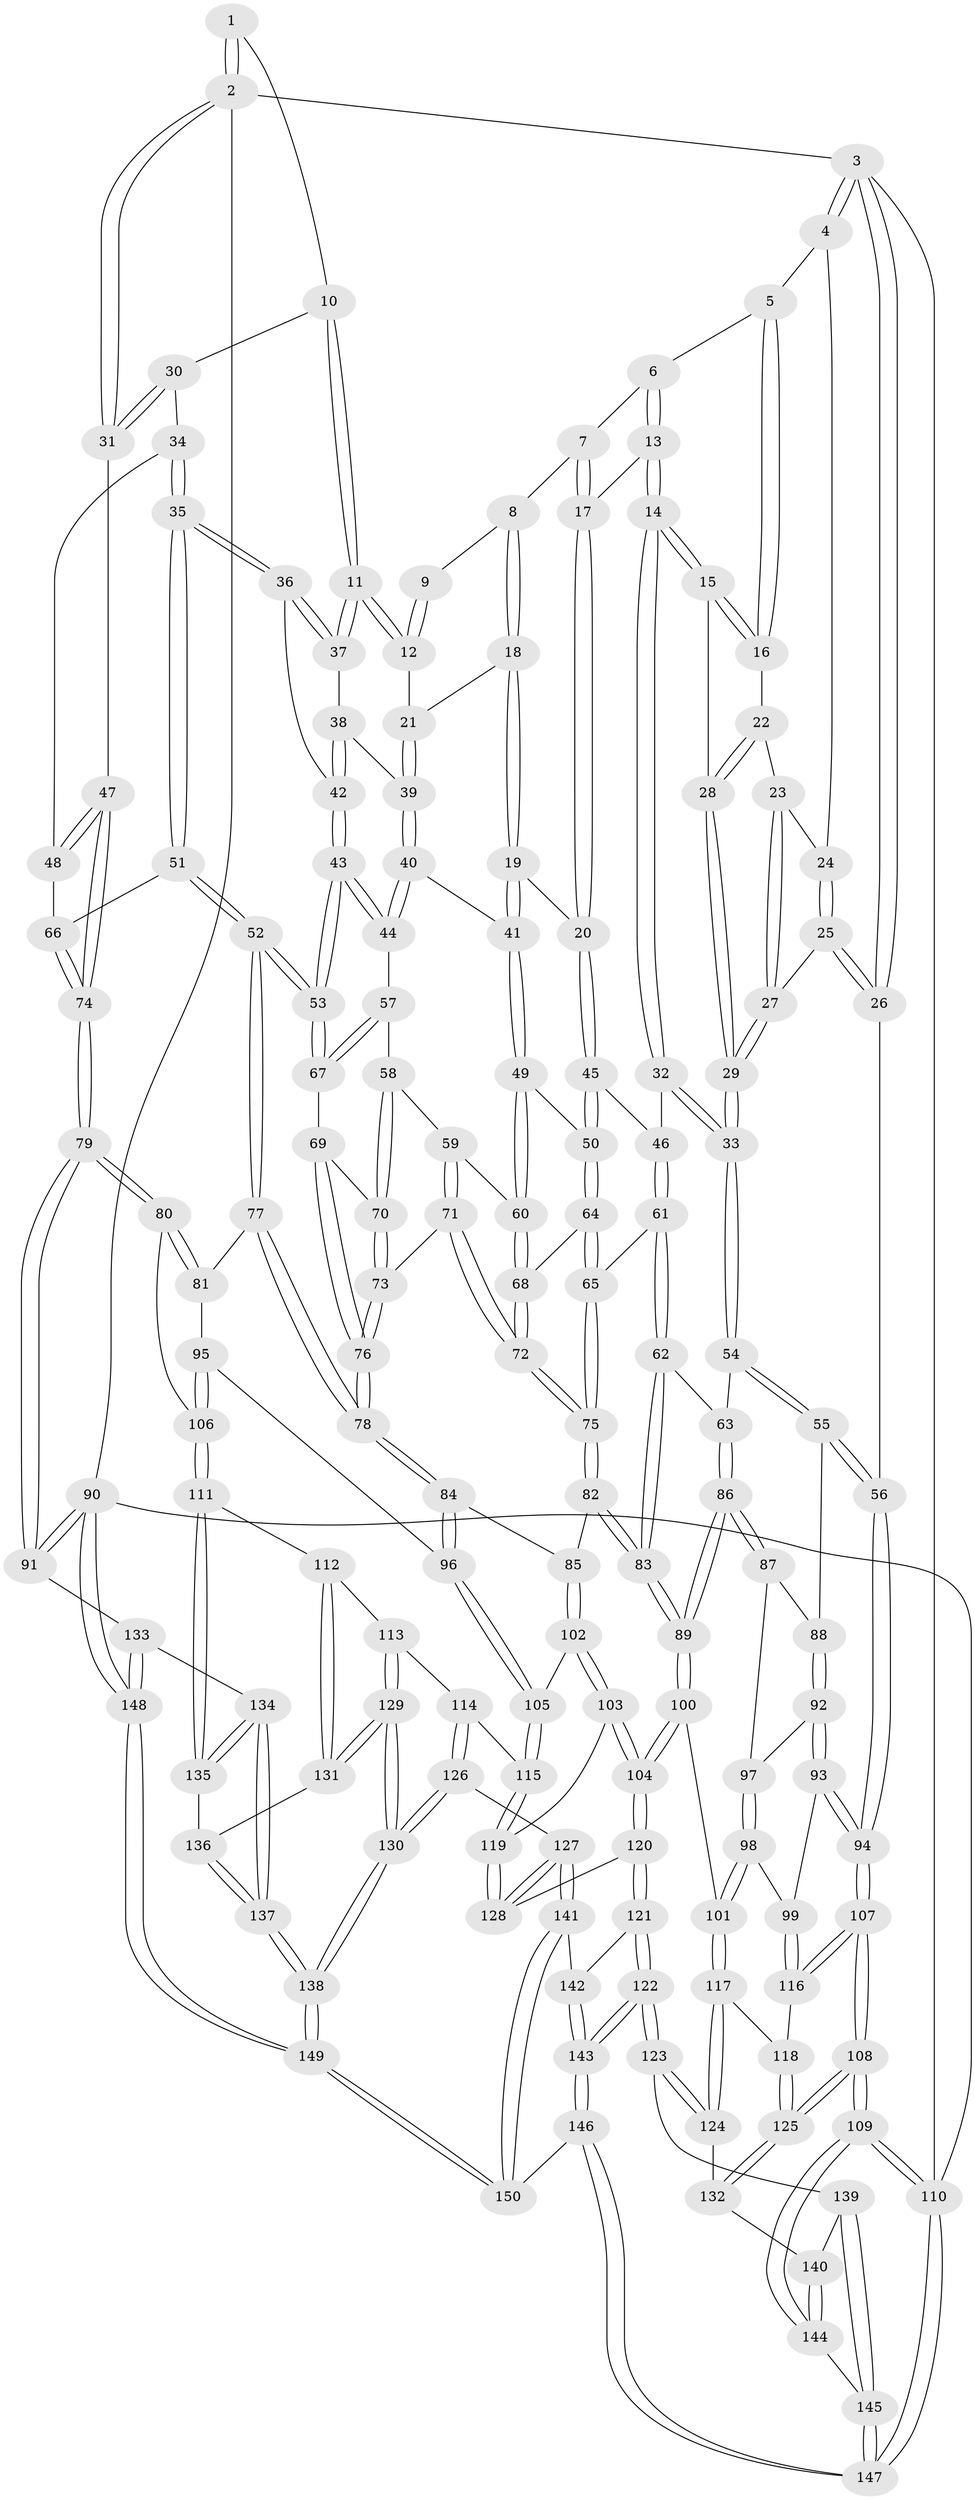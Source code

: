 // Generated by graph-tools (version 1.1) at 2025/16/03/09/25 04:16:56]
// undirected, 150 vertices, 372 edges
graph export_dot {
graph [start="1"]
  node [color=gray90,style=filled];
  1 [pos="+0.8406598088637314+0"];
  2 [pos="+1+0"];
  3 [pos="+0+0"];
  4 [pos="+0.029378064462459722+0"];
  5 [pos="+0.15422427091607013+0"];
  6 [pos="+0.34718990356058+0"];
  7 [pos="+0.47351816381564243+0"];
  8 [pos="+0.5018950517832658+0"];
  9 [pos="+0.7644554544044071+0"];
  10 [pos="+0.864644291232627+0.061672173591479904"];
  11 [pos="+0.7906006017008237+0.12780490155433263"];
  12 [pos="+0.717694662889074+0.024543938427888073"];
  13 [pos="+0.3171248437454105+0.11750445713351569"];
  14 [pos="+0.2825895446357475+0.12412479127365406"];
  15 [pos="+0.24615163737905116+0.06445261875282496"];
  16 [pos="+0.20995631201532738+0"];
  17 [pos="+0.35366272544209376+0.11841370280328838"];
  18 [pos="+0.5439650757245342+0.09010082683180552"];
  19 [pos="+0.4752203505582106+0.14603791706272465"];
  20 [pos="+0.41341970490918195+0.14244306847151336"];
  21 [pos="+0.570501196199864+0.09836128108357697"];
  22 [pos="+0.1391758761644414+0.05939428406835826"];
  23 [pos="+0.1098281788290418+0.03941743548625407"];
  24 [pos="+0.06901569577222591+0"];
  25 [pos="+0.03174006372272737+0.17724706786764338"];
  26 [pos="+0+0.15766360931887596"];
  27 [pos="+0.06268013377824637+0.1879574552860425"];
  28 [pos="+0.14263208478886888+0.07063230080742197"];
  29 [pos="+0.09674914076888456+0.20398346736924267"];
  30 [pos="+0.9594014701096473+0.08945180959656066"];
  31 [pos="+1+0"];
  32 [pos="+0.2302495341283809+0.18905036483001073"];
  33 [pos="+0.13662665515471434+0.23338245954890086"];
  34 [pos="+0.9325570511623864+0.1810802775981673"];
  35 [pos="+0.8317978226771672+0.24275186524662987"];
  36 [pos="+0.8079219318043878+0.19897858296948348"];
  37 [pos="+0.7884163622738447+0.13927991658222502"];
  38 [pos="+0.6372377540123926+0.15328264505715875"];
  39 [pos="+0.6224469873109728+0.14701021310501516"];
  40 [pos="+0.5957615203612726+0.2677098933583356"];
  41 [pos="+0.49351836997955667+0.2321292090098962"];
  42 [pos="+0.6715325331031502+0.22443624939769924"];
  43 [pos="+0.6651963933541467+0.29559283188808927"];
  44 [pos="+0.6103432497721523+0.28694712772753167"];
  45 [pos="+0.3725743715767963+0.2589974266528233"];
  46 [pos="+0.3126996566693941+0.2728003819167907"];
  47 [pos="+1+0.2520466467632413"];
  48 [pos="+1+0.2338694238440795"];
  49 [pos="+0.478245845838434+0.283752181559985"];
  50 [pos="+0.41449969330515574+0.3086172618369315"];
  51 [pos="+0.8323886279023974+0.3060892275825604"];
  52 [pos="+0.7993121675234371+0.3856102649660513"];
  53 [pos="+0.715640056303644+0.33796283860175985"];
  54 [pos="+0.13678219054483337+0.36592911448178395"];
  55 [pos="+0.01693963832840944+0.43587245895212784"];
  56 [pos="+0+0.4536667723253985"];
  57 [pos="+0.592623695600729+0.30882115010453104"];
  58 [pos="+0.5292930620653149+0.3365191183701814"];
  59 [pos="+0.5100176298225081+0.330913502841336"];
  60 [pos="+0.49964723810147016+0.32180869941196516"];
  61 [pos="+0.32080226795116906+0.3689975386240823"];
  62 [pos="+0.23467440442191007+0.39539914478966925"];
  63 [pos="+0.16832177334663007+0.38801885586281637"];
  64 [pos="+0.3932139989751456+0.34390251432678137"];
  65 [pos="+0.323184291675605+0.36971163529667833"];
  66 [pos="+0.8706880825229195+0.3016216223300227"];
  67 [pos="+0.5963146216086447+0.37143897456991226"];
  68 [pos="+0.44014153856494437+0.39191296784494123"];
  69 [pos="+0.5822406174371897+0.39348710462942504"];
  70 [pos="+0.5400813092029103+0.352566056063862"];
  71 [pos="+0.4925008499304671+0.43368582184058446"];
  72 [pos="+0.4592807574885571+0.45273707368617344"];
  73 [pos="+0.5191837121388573+0.4303427737388245"];
  74 [pos="+1+0.3665966992660871"];
  75 [pos="+0.41807977197751955+0.5291740668358075"];
  76 [pos="+0.5844010701676019+0.4320791559815324"];
  77 [pos="+0.7995159568398145+0.38757348070439485"];
  78 [pos="+0.6387738014507904+0.48460482470030586"];
  79 [pos="+1+0.6262524822734662"];
  80 [pos="+1+0.6144044579031652"];
  81 [pos="+0.829396788856731+0.42469034532652494"];
  82 [pos="+0.41726673160351835+0.5368087648204035"];
  83 [pos="+0.3571969251084367+0.5938438512362147"];
  84 [pos="+0.6051497855948955+0.5750032758300094"];
  85 [pos="+0.5917443466464367+0.5762808508494143"];
  86 [pos="+0.1994252373446957+0.5810592139905584"];
  87 [pos="+0.12842194062362874+0.5881406131505663"];
  88 [pos="+0.06368087308475281+0.5217021207801354"];
  89 [pos="+0.31879604688103874+0.6565648589228931"];
  90 [pos="+1+1"];
  91 [pos="+1+0.8541627322507538"];
  92 [pos="+0.016213541358090975+0.6165928771133846"];
  93 [pos="+0+0.6388822283705355"];
  94 [pos="+0+0.6164688281044468"];
  95 [pos="+0.6767758271927916+0.6354907826372839"];
  96 [pos="+0.6561259905382397+0.6348390333464135"];
  97 [pos="+0.10639373625901982+0.6118014712192729"];
  98 [pos="+0.0976199286228863+0.6552928948517301"];
  99 [pos="+0.07609424343142655+0.7135584120191472"];
  100 [pos="+0.31922045315108977+0.6641802267108261"];
  101 [pos="+0.24901606162805015+0.7117498259063713"];
  102 [pos="+0.5119263055991097+0.6857520753613957"];
  103 [pos="+0.4629098697556826+0.7257109444666663"];
  104 [pos="+0.3620677526167204+0.7202348532891268"];
  105 [pos="+0.633450290567349+0.7202960575191103"];
  106 [pos="+0.9023648815462416+0.6783195071301301"];
  107 [pos="+0+1"];
  108 [pos="+0+1"];
  109 [pos="+0+1"];
  110 [pos="+0+1"];
  111 [pos="+0.8282142199329993+0.7863073808237749"];
  112 [pos="+0.698896718329555+0.7948866014058985"];
  113 [pos="+0.6799529018932309+0.7903886201846374"];
  114 [pos="+0.6424272064652355+0.7710133299870013"];
  115 [pos="+0.6287790389246412+0.7571804035952289"];
  116 [pos="+0.08671790639016112+0.7442250970100178"];
  117 [pos="+0.17294194510097327+0.7697149719407335"];
  118 [pos="+0.12721749386154502+0.7637411091954597"];
  119 [pos="+0.5582319317323153+0.7828448627781687"];
  120 [pos="+0.3697842624755261+0.8099365908664203"];
  121 [pos="+0.36837504038353736+0.8186473659168102"];
  122 [pos="+0.3058938687428003+0.9086161108274404"];
  123 [pos="+0.2552994864937665+0.9096640740163563"];
  124 [pos="+0.18388726830290172+0.8496437014600021"];
  125 [pos="+0.05108335384537898+0.9067904088412267"];
  126 [pos="+0.6110279550128228+0.9221303803024797"];
  127 [pos="+0.5473250451342768+0.9170484685149468"];
  128 [pos="+0.5364168497711612+0.8529787376899352"];
  129 [pos="+0.656615164339745+0.9351302202584548"];
  130 [pos="+0.6523768873663716+0.9410555861668461"];
  131 [pos="+0.7089701659110853+0.8882564930783783"];
  132 [pos="+0.15181221751446364+0.8791661565322363"];
  133 [pos="+0.9432029499146655+0.9305031125850691"];
  134 [pos="+0.8578207159738838+0.9223131153863562"];
  135 [pos="+0.8268711555915058+0.8081175417935439"];
  136 [pos="+0.7510801115272496+0.8830074824928296"];
  137 [pos="+0.7741960255419013+1"];
  138 [pos="+0.7527462097361651+1"];
  139 [pos="+0.224123316030589+0.9460531705812198"];
  140 [pos="+0.15634536186892925+0.94045745974981"];
  141 [pos="+0.5068018794809264+0.9526677672308985"];
  142 [pos="+0.4312823935822094+0.8937992118614346"];
  143 [pos="+0.3537376220872946+1"];
  144 [pos="+0.11696978061005757+0.9820178870028329"];
  145 [pos="+0.21705785051521223+0.9691857520840609"];
  146 [pos="+0.41009462250021667+1"];
  147 [pos="+0.2063274138159309+1"];
  148 [pos="+0.8379951652782452+1"];
  149 [pos="+0.7583240148987435+1"];
  150 [pos="+0.4230838920910302+1"];
  1 -- 2;
  1 -- 2;
  1 -- 10;
  2 -- 3;
  2 -- 31;
  2 -- 31;
  2 -- 90;
  3 -- 4;
  3 -- 4;
  3 -- 26;
  3 -- 26;
  3 -- 110;
  4 -- 5;
  4 -- 24;
  5 -- 6;
  5 -- 16;
  5 -- 16;
  6 -- 7;
  6 -- 13;
  6 -- 13;
  7 -- 8;
  7 -- 17;
  7 -- 17;
  8 -- 9;
  8 -- 18;
  8 -- 18;
  9 -- 12;
  9 -- 12;
  10 -- 11;
  10 -- 11;
  10 -- 30;
  11 -- 12;
  11 -- 12;
  11 -- 37;
  11 -- 37;
  12 -- 21;
  13 -- 14;
  13 -- 14;
  13 -- 17;
  14 -- 15;
  14 -- 15;
  14 -- 32;
  14 -- 32;
  15 -- 16;
  15 -- 16;
  15 -- 28;
  16 -- 22;
  17 -- 20;
  17 -- 20;
  18 -- 19;
  18 -- 19;
  18 -- 21;
  19 -- 20;
  19 -- 41;
  19 -- 41;
  20 -- 45;
  20 -- 45;
  21 -- 39;
  21 -- 39;
  22 -- 23;
  22 -- 28;
  22 -- 28;
  23 -- 24;
  23 -- 27;
  23 -- 27;
  24 -- 25;
  24 -- 25;
  25 -- 26;
  25 -- 26;
  25 -- 27;
  26 -- 56;
  27 -- 29;
  27 -- 29;
  28 -- 29;
  28 -- 29;
  29 -- 33;
  29 -- 33;
  30 -- 31;
  30 -- 31;
  30 -- 34;
  31 -- 47;
  32 -- 33;
  32 -- 33;
  32 -- 46;
  33 -- 54;
  33 -- 54;
  34 -- 35;
  34 -- 35;
  34 -- 48;
  35 -- 36;
  35 -- 36;
  35 -- 51;
  35 -- 51;
  36 -- 37;
  36 -- 37;
  36 -- 42;
  37 -- 38;
  38 -- 39;
  38 -- 42;
  38 -- 42;
  39 -- 40;
  39 -- 40;
  40 -- 41;
  40 -- 44;
  40 -- 44;
  41 -- 49;
  41 -- 49;
  42 -- 43;
  42 -- 43;
  43 -- 44;
  43 -- 44;
  43 -- 53;
  43 -- 53;
  44 -- 57;
  45 -- 46;
  45 -- 50;
  45 -- 50;
  46 -- 61;
  46 -- 61;
  47 -- 48;
  47 -- 48;
  47 -- 74;
  47 -- 74;
  48 -- 66;
  49 -- 50;
  49 -- 60;
  49 -- 60;
  50 -- 64;
  50 -- 64;
  51 -- 52;
  51 -- 52;
  51 -- 66;
  52 -- 53;
  52 -- 53;
  52 -- 77;
  52 -- 77;
  53 -- 67;
  53 -- 67;
  54 -- 55;
  54 -- 55;
  54 -- 63;
  55 -- 56;
  55 -- 56;
  55 -- 88;
  56 -- 94;
  56 -- 94;
  57 -- 58;
  57 -- 67;
  57 -- 67;
  58 -- 59;
  58 -- 70;
  58 -- 70;
  59 -- 60;
  59 -- 71;
  59 -- 71;
  60 -- 68;
  60 -- 68;
  61 -- 62;
  61 -- 62;
  61 -- 65;
  62 -- 63;
  62 -- 83;
  62 -- 83;
  63 -- 86;
  63 -- 86;
  64 -- 65;
  64 -- 65;
  64 -- 68;
  65 -- 75;
  65 -- 75;
  66 -- 74;
  66 -- 74;
  67 -- 69;
  68 -- 72;
  68 -- 72;
  69 -- 70;
  69 -- 76;
  69 -- 76;
  70 -- 73;
  70 -- 73;
  71 -- 72;
  71 -- 72;
  71 -- 73;
  72 -- 75;
  72 -- 75;
  73 -- 76;
  73 -- 76;
  74 -- 79;
  74 -- 79;
  75 -- 82;
  75 -- 82;
  76 -- 78;
  76 -- 78;
  77 -- 78;
  77 -- 78;
  77 -- 81;
  78 -- 84;
  78 -- 84;
  79 -- 80;
  79 -- 80;
  79 -- 91;
  79 -- 91;
  80 -- 81;
  80 -- 81;
  80 -- 106;
  81 -- 95;
  82 -- 83;
  82 -- 83;
  82 -- 85;
  83 -- 89;
  83 -- 89;
  84 -- 85;
  84 -- 96;
  84 -- 96;
  85 -- 102;
  85 -- 102;
  86 -- 87;
  86 -- 87;
  86 -- 89;
  86 -- 89;
  87 -- 88;
  87 -- 97;
  88 -- 92;
  88 -- 92;
  89 -- 100;
  89 -- 100;
  90 -- 91;
  90 -- 91;
  90 -- 148;
  90 -- 148;
  90 -- 110;
  91 -- 133;
  92 -- 93;
  92 -- 93;
  92 -- 97;
  93 -- 94;
  93 -- 94;
  93 -- 99;
  94 -- 107;
  94 -- 107;
  95 -- 96;
  95 -- 106;
  95 -- 106;
  96 -- 105;
  96 -- 105;
  97 -- 98;
  97 -- 98;
  98 -- 99;
  98 -- 101;
  98 -- 101;
  99 -- 116;
  99 -- 116;
  100 -- 101;
  100 -- 104;
  100 -- 104;
  101 -- 117;
  101 -- 117;
  102 -- 103;
  102 -- 103;
  102 -- 105;
  103 -- 104;
  103 -- 104;
  103 -- 119;
  104 -- 120;
  104 -- 120;
  105 -- 115;
  105 -- 115;
  106 -- 111;
  106 -- 111;
  107 -- 108;
  107 -- 108;
  107 -- 116;
  107 -- 116;
  108 -- 109;
  108 -- 109;
  108 -- 125;
  108 -- 125;
  109 -- 110;
  109 -- 110;
  109 -- 144;
  109 -- 144;
  110 -- 147;
  110 -- 147;
  111 -- 112;
  111 -- 135;
  111 -- 135;
  112 -- 113;
  112 -- 131;
  112 -- 131;
  113 -- 114;
  113 -- 129;
  113 -- 129;
  114 -- 115;
  114 -- 126;
  114 -- 126;
  115 -- 119;
  115 -- 119;
  116 -- 118;
  117 -- 118;
  117 -- 124;
  117 -- 124;
  118 -- 125;
  118 -- 125;
  119 -- 128;
  119 -- 128;
  120 -- 121;
  120 -- 121;
  120 -- 128;
  121 -- 122;
  121 -- 122;
  121 -- 142;
  122 -- 123;
  122 -- 123;
  122 -- 143;
  122 -- 143;
  123 -- 124;
  123 -- 124;
  123 -- 139;
  124 -- 132;
  125 -- 132;
  125 -- 132;
  126 -- 127;
  126 -- 130;
  126 -- 130;
  127 -- 128;
  127 -- 128;
  127 -- 141;
  127 -- 141;
  129 -- 130;
  129 -- 130;
  129 -- 131;
  129 -- 131;
  130 -- 138;
  130 -- 138;
  131 -- 136;
  132 -- 140;
  133 -- 134;
  133 -- 148;
  133 -- 148;
  134 -- 135;
  134 -- 135;
  134 -- 137;
  134 -- 137;
  135 -- 136;
  136 -- 137;
  136 -- 137;
  137 -- 138;
  137 -- 138;
  138 -- 149;
  138 -- 149;
  139 -- 140;
  139 -- 145;
  139 -- 145;
  140 -- 144;
  140 -- 144;
  141 -- 142;
  141 -- 150;
  141 -- 150;
  142 -- 143;
  142 -- 143;
  143 -- 146;
  143 -- 146;
  144 -- 145;
  145 -- 147;
  145 -- 147;
  146 -- 147;
  146 -- 147;
  146 -- 150;
  148 -- 149;
  148 -- 149;
  149 -- 150;
  149 -- 150;
}
